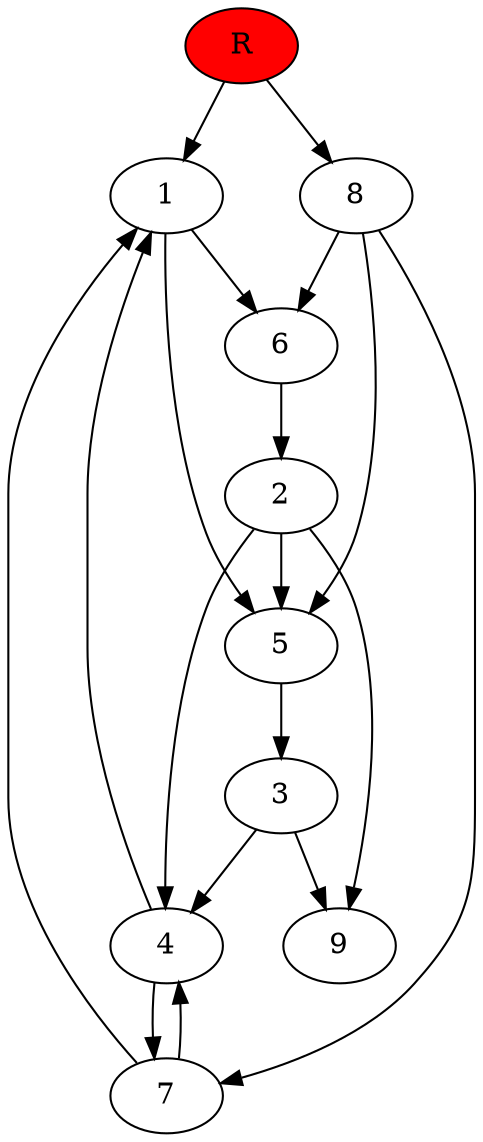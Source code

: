 digraph prb33717 {
	1
	2
	3
	4
	5
	6
	7
	8
	R [fillcolor="#ff0000" style=filled]
	1 -> 5
	1 -> 6
	2 -> 4
	2 -> 5
	2 -> 9
	3 -> 4
	3 -> 9
	4 -> 1
	4 -> 7
	5 -> 3
	6 -> 2
	7 -> 1
	7 -> 4
	8 -> 5
	8 -> 6
	8 -> 7
	R -> 1
	R -> 8
}
